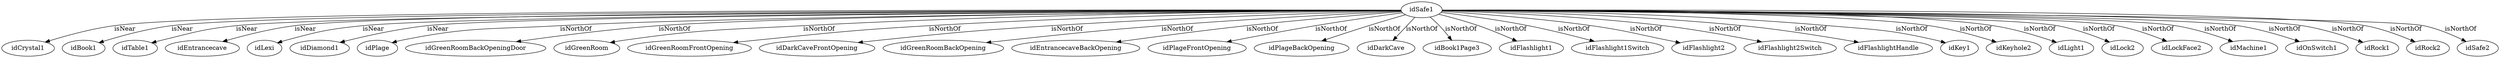 strict digraph  {
idSafe1 [node_type=entity_node];
idCrystal1 [node_type=entity_node];
idBook1 [node_type=entity_node];
idTable1 [node_type=entity_node];
idEntrancecave [node_type=entity_node];
idLexi [node_type=entity_node];
idDiamond1 [node_type=entity_node];
idPlage [node_type=entity_node];
idGreenRoomBackOpeningDoor [node_type=entity_node];
idGreenRoom [node_type=entity_node];
idGreenRoomFrontOpening [node_type=entity_node];
idDarkCaveFrontOpening [node_type=entity_node];
idGreenRoomBackOpening [node_type=entity_node];
idEntrancecaveBackOpening [node_type=entity_node];
idPlageFrontOpening [node_type=entity_node];
idPlageBackOpening [node_type=entity_node];
idDarkCave [node_type=entity_node];
idBook1Page3 [node_type=entity_node];
idFlashlight1 [node_type=entity_node];
idFlashlight1Switch [node_type=entity_node];
idFlashlight2 [node_type=entity_node];
idFlashlight2Switch [node_type=entity_node];
idFlashlightHandle [node_type=entity_node];
idKey1 [node_type=entity_node];
idKeyhole2 [node_type=entity_node];
idLight1 [node_type=entity_node];
idLock2 [node_type=entity_node];
idLockFace2 [node_type=entity_node];
idMachine1 [node_type=entity_node];
idOnSwitch1 [node_type=entity_node];
idRock1 [node_type=entity_node];
idRock2 [node_type=entity_node];
idSafe2 [node_type=entity_node];
idSafe1 -> idCrystal1  [edge_type=relationship, label=isNear];
idSafe1 -> idBook1  [edge_type=relationship, label=isNear];
idSafe1 -> idTable1  [edge_type=relationship, label=isNear];
idSafe1 -> idEntrancecave  [edge_type=relationship, label=isNear];
idSafe1 -> idLexi  [edge_type=relationship, label=isNear];
idSafe1 -> idDiamond1  [edge_type=relationship, label=isNear];
idSafe1 -> idPlage  [edge_type=relationship, label=isNorthOf];
idSafe1 -> idGreenRoomBackOpeningDoor  [edge_type=relationship, label=isNorthOf];
idSafe1 -> idGreenRoom  [edge_type=relationship, label=isNorthOf];
idSafe1 -> idGreenRoomFrontOpening  [edge_type=relationship, label=isNorthOf];
idSafe1 -> idDarkCaveFrontOpening  [edge_type=relationship, label=isNorthOf];
idSafe1 -> idGreenRoomBackOpening  [edge_type=relationship, label=isNorthOf];
idSafe1 -> idEntrancecaveBackOpening  [edge_type=relationship, label=isNorthOf];
idSafe1 -> idPlageFrontOpening  [edge_type=relationship, label=isNorthOf];
idSafe1 -> idPlageBackOpening  [edge_type=relationship, label=isNorthOf];
idSafe1 -> idDarkCave  [edge_type=relationship, label=isNorthOf];
idSafe1 -> idBook1Page3  [edge_type=relationship, label=isNorthOf];
idSafe1 -> idFlashlight1  [edge_type=relationship, label=isNorthOf];
idSafe1 -> idFlashlight1Switch  [edge_type=relationship, label=isNorthOf];
idSafe1 -> idFlashlight2  [edge_type=relationship, label=isNorthOf];
idSafe1 -> idFlashlight2Switch  [edge_type=relationship, label=isNorthOf];
idSafe1 -> idFlashlightHandle  [edge_type=relationship, label=isNorthOf];
idSafe1 -> idKey1  [edge_type=relationship, label=isNorthOf];
idSafe1 -> idKeyhole2  [edge_type=relationship, label=isNorthOf];
idSafe1 -> idLight1  [edge_type=relationship, label=isNorthOf];
idSafe1 -> idLock2  [edge_type=relationship, label=isNorthOf];
idSafe1 -> idLockFace2  [edge_type=relationship, label=isNorthOf];
idSafe1 -> idMachine1  [edge_type=relationship, label=isNorthOf];
idSafe1 -> idOnSwitch1  [edge_type=relationship, label=isNorthOf];
idSafe1 -> idRock1  [edge_type=relationship, label=isNorthOf];
idSafe1 -> idRock2  [edge_type=relationship, label=isNorthOf];
idSafe1 -> idSafe2  [edge_type=relationship, label=isNorthOf];
}

